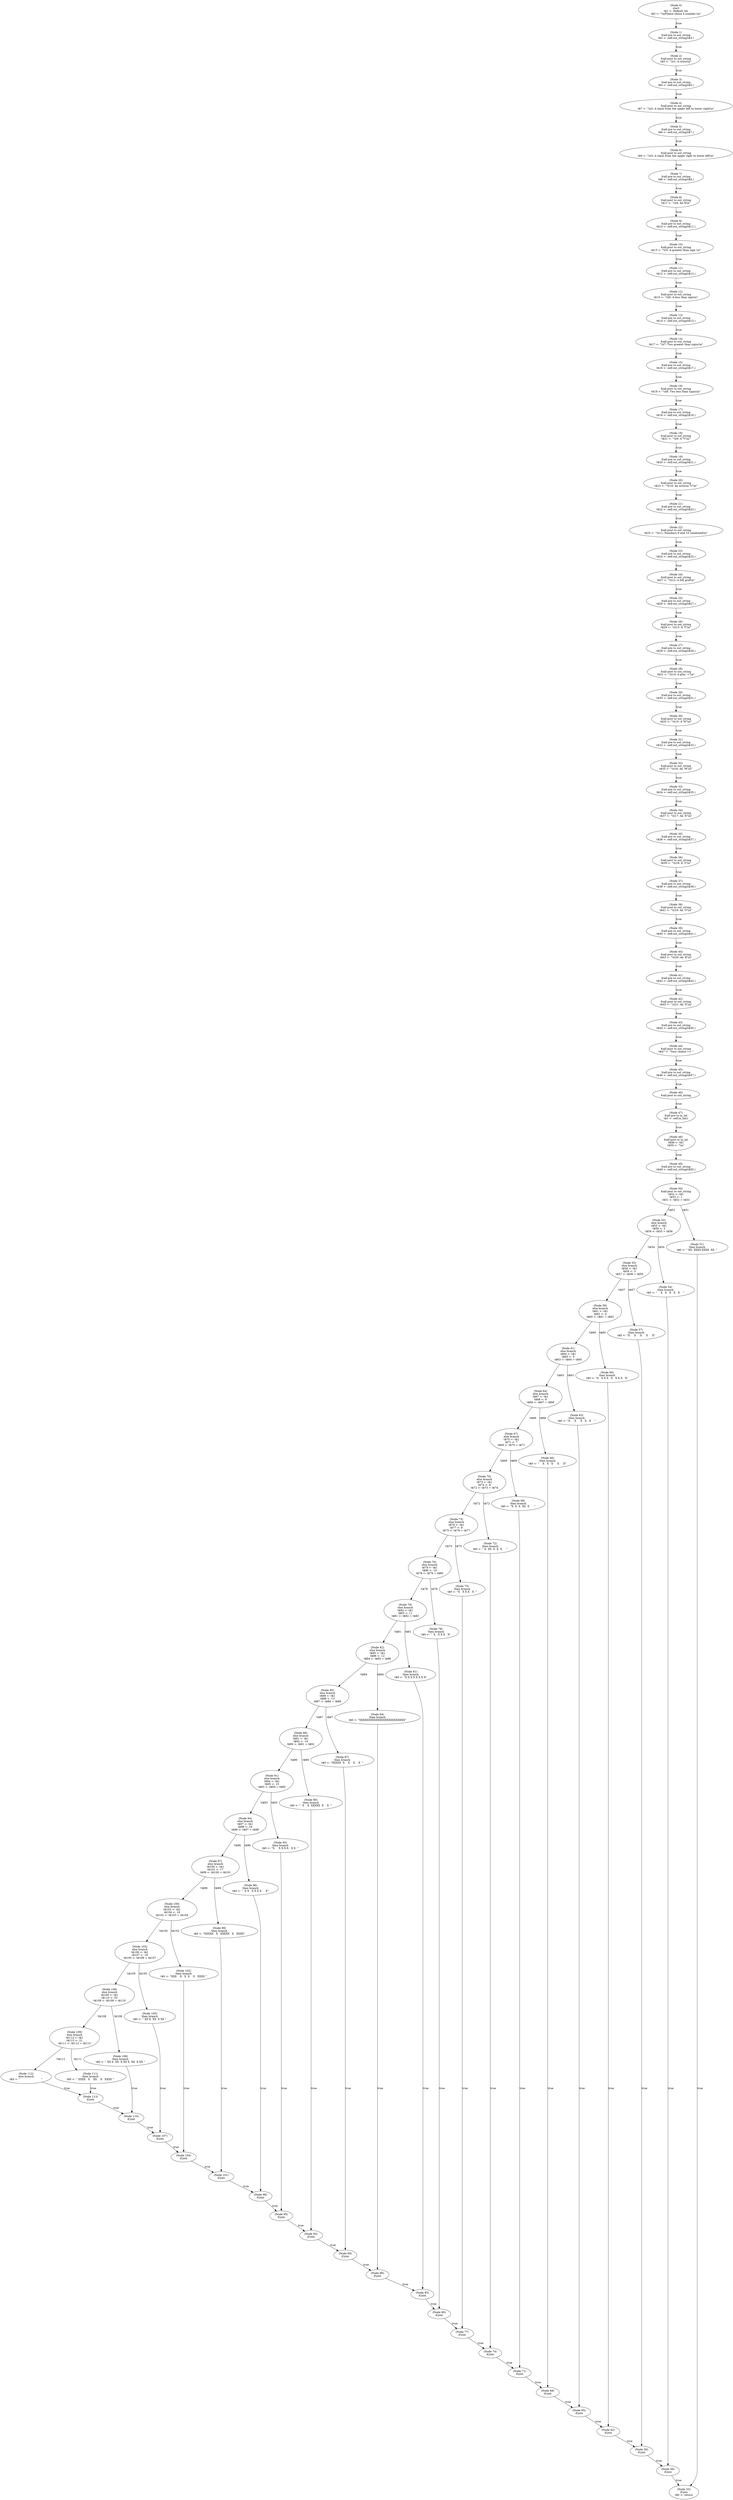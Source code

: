 digraph option_pre {
  n0 [label="(Node 0)\nstart\nt$1 <- Default_Int\nt$3 <- \"\\\\nPlease chose a number:\\\\n\"\n"];
 n0 -> n1 [label="true"];
  n1 [label="(Node 1)\nfcall-pre to out_string\nt$2 <- self.out_string(t$3,)\n"];
 n1 -> n2 [label="true"];
  n2 [label="(Node 2)\nfcall-post to out_string\nt$5 <- \"\\\\t1: A cross\\\\n\"\n"];
 n2 -> n3 [label="true"];
  n3 [label="(Node 3)\nfcall-pre to out_string\nt$4 <- self.out_string(t$5,)\n"];
 n3 -> n4 [label="true"];
  n4 [label="(Node 4)\nfcall-post to out_string\nt$7 <- \"\\\\t2: A slash from the upper left to lower right\\\\n\"\n"];
 n4 -> n5 [label="true"];
  n5 [label="(Node 5)\nfcall-pre to out_string\nt$6 <- self.out_string(t$7,)\n"];
 n5 -> n6 [label="true"];
  n6 [label="(Node 6)\nfcall-post to out_string\nt$9 <- \"\\\\t3: A slash from the upper right to lower left\\\\n\"\n"];
 n6 -> n7 [label="true"];
  n7 [label="(Node 7)\nfcall-pre to out_string\nt$8 <- self.out_string(t$9,)\n"];
 n7 -> n8 [label="true"];
  n8 [label="(Node 8)\nfcall-post to out_string\nt$11 <- \"\\\\t4: An X\\\\n\"\n"];
 n8 -> n9 [label="true"];
  n9 [label="(Node 9)\nfcall-pre to out_string\nt$10 <- self.out_string(t$11,)\n"];
 n9 -> n10 [label="true"];
  n10 [label="(Node 10)\nfcall-post to out_string\nt$13 <- \"\\\\t5: A greater than sign \\\\n\"\n"];
 n10 -> n11 [label="true"];
  n11 [label="(Node 11)\nfcall-pre to out_string\nt$12 <- self.out_string(t$13,)\n"];
 n11 -> n12 [label="true"];
  n12 [label="(Node 12)\nfcall-post to out_string\nt$15 <- \"\\\\t6: A less than sign\\\\n\"\n"];
 n12 -> n13 [label="true"];
  n13 [label="(Node 13)\nfcall-pre to out_string\nt$14 <- self.out_string(t$15,)\n"];
 n13 -> n14 [label="true"];
  n14 [label="(Node 14)\nfcall-post to out_string\nt$17 <- \"\\\\t7: Two greater than signs\\\\n\"\n"];
 n14 -> n15 [label="true"];
  n15 [label="(Node 15)\nfcall-pre to out_string\nt$16 <- self.out_string(t$17,)\n"];
 n15 -> n16 [label="true"];
  n16 [label="(Node 16)\nfcall-post to out_string\nt$19 <- \"\\\\t8: Two less than signs\\\\n\"\n"];
 n16 -> n17 [label="true"];
  n17 [label="(Node 17)\nfcall-pre to out_string\nt$18 <- self.out_string(t$19,)\n"];
 n17 -> n18 [label="true"];
  n18 [label="(Node 18)\nfcall-post to out_string\nt$21 <- \"\\\\t9: A 'V'\\\\n\"\n"];
 n18 -> n19 [label="true"];
  n19 [label="(Node 19)\nfcall-pre to out_string\nt$20 <- self.out_string(t$21,)\n"];
 n19 -> n20 [label="true"];
  n20 [label="(Node 20)\nfcall-post to out_string\nt$23 <- \"\\\\t10: An inverse 'V'\\\\n\"\n"];
 n20 -> n21 [label="true"];
  n21 [label="(Node 21)\nfcall-pre to out_string\nt$22 <- self.out_string(t$23,)\n"];
 n21 -> n22 [label="true"];
  n22 [label="(Node 22)\nfcall-post to out_string\nt$25 <- \"\\\\t11: Numbers 9 and 10 combined\\\\n\"\n"];
 n22 -> n23 [label="true"];
  n23 [label="(Node 23)\nfcall-pre to out_string\nt$24 <- self.out_string(t$25,)\n"];
 n23 -> n24 [label="true"];
  n24 [label="(Node 24)\nfcall-post to out_string\nt$27 <- \"\\\\t12: A full grid\\\\n\"\n"];
 n24 -> n25 [label="true"];
  n25 [label="(Node 25)\nfcall-pre to out_string\nt$26 <- self.out_string(t$27,)\n"];
 n25 -> n26 [label="true"];
  n26 [label="(Node 26)\nfcall-post to out_string\nt$29 <- \"\\\\t13: A 'T'\\\\n\"\n"];
 n26 -> n27 [label="true"];
  n27 [label="(Node 27)\nfcall-pre to out_string\nt$28 <- self.out_string(t$29,)\n"];
 n27 -> n28 [label="true"];
  n28 [label="(Node 28)\nfcall-post to out_string\nt$31 <- \"\\\\t14: A plus '+'\\\\n\"\n"];
 n28 -> n29 [label="true"];
  n29 [label="(Node 29)\nfcall-pre to out_string\nt$30 <- self.out_string(t$31,)\n"];
 n29 -> n30 [label="true"];
  n30 [label="(Node 30)\nfcall-post to out_string\nt$33 <- \"\\\\t15: A 'W'\\\\n\"\n"];
 n30 -> n31 [label="true"];
  n31 [label="(Node 31)\nfcall-pre to out_string\nt$32 <- self.out_string(t$33,)\n"];
 n31 -> n32 [label="true"];
  n32 [label="(Node 32)\nfcall-post to out_string\nt$35 <- \"\\\\t16: An 'M'\\\\n\"\n"];
 n32 -> n33 [label="true"];
  n33 [label="(Node 33)\nfcall-pre to out_string\nt$34 <- self.out_string(t$35,)\n"];
 n33 -> n34 [label="true"];
  n34 [label="(Node 34)\nfcall-post to out_string\nt$37 <- \"\\\\t17: An 'E'\\\\n\"\n"];
 n34 -> n35 [label="true"];
  n35 [label="(Node 35)\nfcall-pre to out_string\nt$36 <- self.out_string(t$37,)\n"];
 n35 -> n36 [label="true"];
  n36 [label="(Node 36)\nfcall-post to out_string\nt$39 <- \"\\\\t18: A '3'\\\\n\"\n"];
 n36 -> n37 [label="true"];
  n37 [label="(Node 37)\nfcall-pre to out_string\nt$38 <- self.out_string(t$39,)\n"];
 n37 -> n38 [label="true"];
  n38 [label="(Node 38)\nfcall-post to out_string\nt$41 <- \"\\\\t19: An 'O'\\\\n\"\n"];
 n38 -> n39 [label="true"];
  n39 [label="(Node 39)\nfcall-pre to out_string\nt$40 <- self.out_string(t$41,)\n"];
 n39 -> n40 [label="true"];
  n40 [label="(Node 40)\nfcall-post to out_string\nt$43 <- \"\\\\t20: An '8'\\\\n\"\n"];
 n40 -> n41 [label="true"];
  n41 [label="(Node 41)\nfcall-pre to out_string\nt$42 <- self.out_string(t$43,)\n"];
 n41 -> n42 [label="true"];
  n42 [label="(Node 42)\nfcall-post to out_string\nt$45 <- \"\\\\t21: An 'S'\\\\n\"\n"];
 n42 -> n43 [label="true"];
  n43 [label="(Node 43)\nfcall-pre to out_string\nt$44 <- self.out_string(t$45,)\n"];
 n43 -> n44 [label="true"];
  n44 [label="(Node 44)\nfcall-post to out_string\nt$47 <- \"Your choice => \"\n"];
 n44 -> n45 [label="true"];
  n45 [label="(Node 45)\nfcall-pre to out_string\nt$46 <- self.out_string(t$47,)\n"];
 n45 -> n46 [label="true"];
  n46 [label="(Node 46)\nfcall-post to out_string\n"];
 n46 -> n47 [label="true"];
  n47 [label="(Node 47)\nfcall-pre to in_int\nt$1 <- self.in_int()\n"];
 n47 -> n48 [label="true"];
  n48 [label="(Node 48)\nfcall-post to in_int\nt$48 <- t$1\nt$50 <- \"\\\\n\"\n"];
 n48 -> n49 [label="true"];
  n49 [label="(Node 49)\nfcall-pre to out_string\nt$49 <- self.out_string(t$50,)\n"];
 n49 -> n50 [label="true"];
  n50 [label="(Node 50)\nfcall-post to out_string\nt$52 <- t$1\nt$53 <- 1\nt$51 <- t$52 = t$53\n"];
 n50 -> n52 [label="!t$51"];
 n50 -> n51 [label="t$51"];
  n51 [label="(Node 51)\nthen branch\nt$0 <- \" XX  XXXX XXXX  XX  \"\n"];
 n51 -> n53 [label="true"];
  n52 [label="(Node 52)\nelse branch\nt$55 <- t$1\nt$56 <- 2\nt$54 <- t$55 = t$56\n"];
 n52 -> n55 [label="!t$54"];
 n52 -> n54 [label="t$54"];
  n53 [label="(Node 53)\nif-join\nt$0 <- return\n"];
  n54 [label="(Node 54)\nthen branch\nt$0 <- \"    X   X   X   X   X    \"\n"];
 n54 -> n56 [label="true"];
  n55 [label="(Node 55)\nelse branch\nt$58 <- t$1\nt$59 <- 3\nt$57 <- t$58 = t$59\n"];
 n55 -> n58 [label="!t$57"];
 n55 -> n57 [label="t$57"];
  n56 [label="(Node 56)\nif-join\n"];
 n56 -> n53 [label="true"];
  n57 [label="(Node 57)\nthen branch\nt$0 <- \"X     X     X     X     X\"\n"];
 n57 -> n59 [label="true"];
  n58 [label="(Node 58)\nelse branch\nt$61 <- t$1\nt$62 <- 4\nt$60 <- t$61 = t$62\n"];
 n58 -> n61 [label="!t$60"];
 n58 -> n60 [label="t$60"];
  n59 [label="(Node 59)\nif-join\n"];
 n59 -> n56 [label="true"];
  n60 [label="(Node 60)\nthen branch\nt$0 <- \"X   X X X   X   X X X   X\"\n"];
 n60 -> n62 [label="true"];
  n61 [label="(Node 61)\nelse branch\nt$64 <- t$1\nt$65 <- 5\nt$63 <- t$64 = t$65\n"];
 n61 -> n64 [label="!t$63"];
 n61 -> n63 [label="t$63"];
  n62 [label="(Node 62)\nif-join\n"];
 n62 -> n59 [label="true"];
  n63 [label="(Node 63)\nthen branch\nt$0 <- \"X     X     X   X   X    \"\n"];
 n63 -> n65 [label="true"];
  n64 [label="(Node 64)\nelse branch\nt$67 <- t$1\nt$68 <- 6\nt$66 <- t$67 = t$68\n"];
 n64 -> n67 [label="!t$66"];
 n64 -> n66 [label="t$66"];
  n65 [label="(Node 65)\nif-join\n"];
 n65 -> n62 [label="true"];
  n66 [label="(Node 66)\nthen branch\nt$0 <- \"    X   X   X     X     X\"\n"];
 n66 -> n68 [label="true"];
  n67 [label="(Node 67)\nelse branch\nt$70 <- t$1\nt$71 <- 7\nt$69 <- t$70 = t$71\n"];
 n67 -> n70 [label="!t$69"];
 n67 -> n69 [label="t$69"];
  n68 [label="(Node 68)\nif-join\n"];
 n68 -> n65 [label="true"];
  n69 [label="(Node 69)\nthen branch\nt$0 <- \"X  X  X  XX  X      \"\n"];
 n69 -> n71 [label="true"];
  n70 [label="(Node 70)\nelse branch\nt$73 <- t$1\nt$74 <- 8\nt$72 <- t$73 = t$74\n"];
 n70 -> n73 [label="!t$72"];
 n70 -> n72 [label="t$72"];
  n71 [label="(Node 71)\nif-join\n"];
 n71 -> n68 [label="true"];
  n72 [label="(Node 72)\nthen branch\nt$0 <- \" X  XX  X  X  X     \"\n"];
 n72 -> n74 [label="true"];
  n73 [label="(Node 73)\nelse branch\nt$76 <- t$1\nt$77 <- 9\nt$75 <- t$76 = t$77\n"];
 n73 -> n76 [label="!t$75"];
 n73 -> n75 [label="t$75"];
  n74 [label="(Node 74)\nif-join\n"];
 n74 -> n71 [label="true"];
  n75 [label="(Node 75)\nthen branch\nt$0 <- \"X   X X X   X  \"\n"];
 n75 -> n77 [label="true"];
  n76 [label="(Node 76)\nelse branch\nt$79 <- t$1\nt$80 <- 10\nt$78 <- t$79 = t$80\n"];
 n76 -> n79 [label="!t$78"];
 n76 -> n78 [label="t$78"];
  n77 [label="(Node 77)\nif-join\n"];
 n77 -> n74 [label="true"];
  n78 [label="(Node 78)\nthen branch\nt$0 <- \"  X   X X X   X\"\n"];
 n78 -> n80 [label="true"];
  n79 [label="(Node 79)\nelse branch\nt$82 <- t$1\nt$83 <- 11\nt$81 <- t$82 = t$83\n"];
 n79 -> n82 [label="!t$81"];
 n79 -> n81 [label="t$81"];
  n80 [label="(Node 80)\nif-join\n"];
 n80 -> n77 [label="true"];
  n81 [label="(Node 81)\nthen branch\nt$0 <- \"X X X X X X X X\"\n"];
 n81 -> n83 [label="true"];
  n82 [label="(Node 82)\nelse branch\nt$85 <- t$1\nt$86 <- 12\nt$84 <- t$85 = t$86\n"];
 n82 -> n85 [label="!t$84"];
 n82 -> n84 [label="t$84"];
  n83 [label="(Node 83)\nif-join\n"];
 n83 -> n80 [label="true"];
  n84 [label="(Node 84)\nthen branch\nt$0 <- \"XXXXXXXXXXXXXXXXXXXXXXXXX\"\n"];
 n84 -> n86 [label="true"];
  n85 [label="(Node 85)\nelse branch\nt$88 <- t$1\nt$89 <- 13\nt$87 <- t$88 = t$89\n"];
 n85 -> n88 [label="!t$87"];
 n85 -> n87 [label="t$87"];
  n86 [label="(Node 86)\nif-join\n"];
 n86 -> n83 [label="true"];
  n87 [label="(Node 87)\nthen branch\nt$0 <- \"XXXXX  X    X    X    X  \"\n"];
 n87 -> n89 [label="true"];
  n88 [label="(Node 88)\nelse branch\nt$91 <- t$1\nt$92 <- 14\nt$90 <- t$91 = t$92\n"];
 n88 -> n91 [label="!t$90"];
 n88 -> n90 [label="t$90"];
  n89 [label="(Node 89)\nif-join\n"];
 n89 -> n86 [label="true"];
  n90 [label="(Node 90)\nthen branch\nt$0 <- \"  X    X  XXXXX  X    X  \"\n"];
 n90 -> n92 [label="true"];
  n91 [label="(Node 91)\nelse branch\nt$94 <- t$1\nt$95 <- 15\nt$93 <- t$94 = t$95\n"];
 n91 -> n94 [label="!t$93"];
 n91 -> n93 [label="t$93"];
  n92 [label="(Node 92)\nif-join\n"];
 n92 -> n89 [label="true"];
  n93 [label="(Node 93)\nthen branch\nt$0 <- \"X     X X X X   X X  \"\n"];
 n93 -> n95 [label="true"];
  n94 [label="(Node 94)\nelse branch\nt$97 <- t$1\nt$98 <- 16\nt$96 <- t$97 = t$98\n"];
 n94 -> n97 [label="!t$96"];
 n94 -> n96 [label="t$96"];
  n95 [label="(Node 95)\nif-join\n"];
 n95 -> n92 [label="true"];
  n96 [label="(Node 96)\nthen branch\nt$0 <- \"  X X   X X X X     X\"\n"];
 n96 -> n98 [label="true"];
  n97 [label="(Node 97)\nelse branch\nt$100 <- t$1\nt$101 <- 17\nt$99 <- t$100 = t$101\n"];
 n97 -> n100 [label="!t$99"];
 n97 -> n99 [label="t$99"];
  n98 [label="(Node 98)\nif-join\n"];
 n98 -> n95 [label="true"];
  n99 [label="(Node 99)\nthen branch\nt$0 <- \"XXXXX   X   XXXXX   X   XXXX\"\n"];
 n99 -> n101 [label="true"];
  n100 [label="(Node 100)\nelse branch\nt$103 <- t$1\nt$104 <- 18\nt$102 <- t$103 = t$104\n"];
 n100 -> n103 [label="!t$102"];
 n100 -> n102 [label="t$102"];
  n101 [label="(Node 101)\nif-join\n"];
 n101 -> n98 [label="true"];
  n102 [label="(Node 102)\nthen branch\nt$0 <- \"XXX    X   X  X    X   XXXX \"\n"];
 n102 -> n104 [label="true"];
  n103 [label="(Node 103)\nelse branch\nt$106 <- t$1\nt$107 <- 19\nt$105 <- t$106 = t$107\n"];
 n103 -> n106 [label="!t$105"];
 n103 -> n105 [label="t$105"];
  n104 [label="(Node 104)\nif-join\n"];
 n104 -> n101 [label="true"];
  n105 [label="(Node 105)\nthen branch\nt$0 <- \" XX X  XX  X XX \"\n"];
 n105 -> n107 [label="true"];
  n106 [label="(Node 106)\nelse branch\nt$109 <- t$1\nt$110 <- 20\nt$108 <- t$109 = t$110\n"];
 n106 -> n109 [label="!t$108"];
 n106 -> n108 [label="t$108"];
  n107 [label="(Node 107)\nif-join\n"];
 n107 -> n104 [label="true"];
  n108 [label="(Node 108)\nthen branch\nt$0 <- \" XX X  XX  X XX X  XX  X XX \"\n"];
 n108 -> n110 [label="true"];
  n109 [label="(Node 109)\nelse branch\nt$112 <- t$1\nt$113 <- 21\nt$111 <- t$112 = t$113\n"];
 n109 -> n112 [label="!t$111"];
 n109 -> n111 [label="t$111"];
  n110 [label="(Node 110)\nif-join\n"];
 n110 -> n107 [label="true"];
  n111 [label="(Node 111)\nthen branch\nt$0 <- \" XXXX   X    XX    X   XXXX \"\n"];
 n111 -> n113 [label="true"];
  n112 [label="(Node 112)\nelse branch\nt$0 <- \"                         \"\n"];
 n112 -> n113 [label="true"];
  n113 [label="(Node 113)\nif-join\n"];
 n113 -> n110 [label="true"];
}

